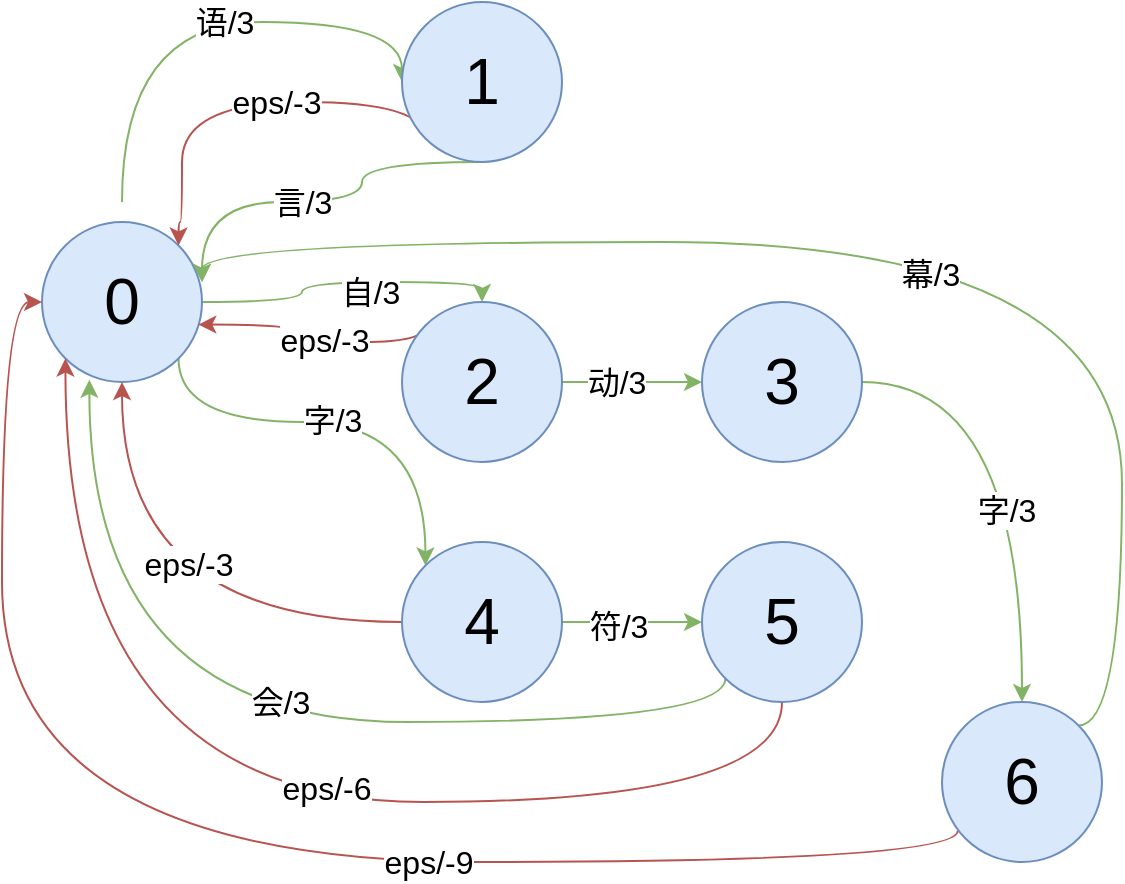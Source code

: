 <mxfile version="20.8.10" type="device"><diagram id="4JIKjBjhC0ut-5gH3ko0" name="Page-1"><mxGraphModel dx="683" dy="323" grid="1" gridSize="10" guides="1" tooltips="1" connect="1" arrows="1" fold="1" page="1" pageScale="1" pageWidth="827" pageHeight="1169" math="0" shadow="0"><root><mxCell id="0"/><mxCell id="1" parent="0"/><mxCell id="QykZusV3Cro3n6oAA-9S-8" style="edgeStyle=orthogonalEdgeStyle;curved=1;orthogonalLoop=1;jettySize=auto;html=1;entryX=0;entryY=0.5;entryDx=0;entryDy=0;fontSize=16;fillColor=#d5e8d4;strokeColor=#82b366;" edge="1" parent="1" target="QykZusV3Cro3n6oAA-9S-2"><mxGeometry relative="1" as="geometry"><mxPoint x="120" y="210" as="sourcePoint"/><Array as="points"><mxPoint x="120" y="120"/><mxPoint x="260" y="120"/></Array></mxGeometry></mxCell><mxCell id="QykZusV3Cro3n6oAA-9S-9" value="&lt;font style=&quot;font-size: 16px;&quot;&gt;语/3&lt;br&gt;&lt;/font&gt;" style="edgeLabel;html=1;align=center;verticalAlign=middle;resizable=0;points=[];fontSize=16;" vertex="1" connectable="0" parent="QykZusV3Cro3n6oAA-9S-8"><mxGeometry x="0.211" y="-12" relative="1" as="geometry"><mxPoint x="-17" y="-12" as="offset"/></mxGeometry></mxCell><mxCell id="QykZusV3Cro3n6oAA-9S-16" style="edgeStyle=orthogonalEdgeStyle;curved=1;orthogonalLoop=1;jettySize=auto;html=1;exitX=1;exitY=0.5;exitDx=0;exitDy=0;entryX=0.5;entryY=0;entryDx=0;entryDy=0;fontSize=32;fillColor=#d5e8d4;strokeColor=#82b366;" edge="1" parent="1" source="QykZusV3Cro3n6oAA-9S-1" target="QykZusV3Cro3n6oAA-9S-11"><mxGeometry relative="1" as="geometry"><Array as="points"><mxPoint x="210" y="260"/><mxPoint x="210" y="250"/><mxPoint x="300" y="250"/></Array></mxGeometry></mxCell><mxCell id="QykZusV3Cro3n6oAA-9S-17" value="&lt;font style=&quot;font-size: 16px;&quot;&gt;自/3&lt;/font&gt;" style="edgeLabel;html=1;align=center;verticalAlign=middle;resizable=0;points=[];fontSize=32;" vertex="1" connectable="0" parent="QykZusV3Cro3n6oAA-9S-16"><mxGeometry x="0.166" relative="1" as="geometry"><mxPoint as="offset"/></mxGeometry></mxCell><mxCell id="QykZusV3Cro3n6oAA-9S-24" style="edgeStyle=orthogonalEdgeStyle;curved=1;orthogonalLoop=1;jettySize=auto;html=1;exitX=1;exitY=1;exitDx=0;exitDy=0;entryX=0;entryY=0;entryDx=0;entryDy=0;fontSize=16;fillColor=#d5e8d4;strokeColor=#82b366;" edge="1" parent="1" source="QykZusV3Cro3n6oAA-9S-1" target="QykZusV3Cro3n6oAA-9S-13"><mxGeometry relative="1" as="geometry"><Array as="points"><mxPoint x="148" y="320"/><mxPoint x="272" y="320"/></Array></mxGeometry></mxCell><mxCell id="QykZusV3Cro3n6oAA-9S-25" value="字/3" style="edgeLabel;html=1;align=center;verticalAlign=middle;resizable=0;points=[];fontSize=16;" vertex="1" connectable="0" parent="QykZusV3Cro3n6oAA-9S-24"><mxGeometry x="-0.049" y="1" relative="1" as="geometry"><mxPoint as="offset"/></mxGeometry></mxCell><mxCell id="QykZusV3Cro3n6oAA-9S-1" value="&lt;font style=&quot;font-size: 32px;&quot;&gt;0&lt;/font&gt;" style="ellipse;whiteSpace=wrap;html=1;aspect=fixed;fillColor=#dae8fc;strokeColor=#6c8ebf;" vertex="1" parent="1"><mxGeometry x="80" y="220" width="80" height="80" as="geometry"/></mxCell><mxCell id="QykZusV3Cro3n6oAA-9S-5" style="edgeStyle=orthogonalEdgeStyle;curved=1;orthogonalLoop=1;jettySize=auto;html=1;exitX=0;exitY=1;exitDx=0;exitDy=0;entryX=1;entryY=0;entryDx=0;entryDy=0;fontSize=16;fillColor=#f8cecc;strokeColor=#b85450;" edge="1" parent="1" source="QykZusV3Cro3n6oAA-9S-2" target="QykZusV3Cro3n6oAA-9S-1"><mxGeometry relative="1" as="geometry"><Array as="points"><mxPoint x="272" y="160"/><mxPoint x="150" y="160"/><mxPoint x="150" y="220"/><mxPoint x="148" y="220"/></Array></mxGeometry></mxCell><mxCell id="QykZusV3Cro3n6oAA-9S-7" value="eps/-3" style="edgeLabel;html=1;align=center;verticalAlign=middle;resizable=0;points=[];fontSize=16;" vertex="1" connectable="0" parent="QykZusV3Cro3n6oAA-9S-5"><mxGeometry x="-0.124" y="2" relative="1" as="geometry"><mxPoint y="-2" as="offset"/></mxGeometry></mxCell><mxCell id="QykZusV3Cro3n6oAA-9S-6" style="edgeStyle=orthogonalEdgeStyle;curved=1;orthogonalLoop=1;jettySize=auto;html=1;exitX=0.5;exitY=1;exitDx=0;exitDy=0;fontSize=16;fillColor=#d5e8d4;strokeColor=#82b366;" edge="1" parent="1" source="QykZusV3Cro3n6oAA-9S-2"><mxGeometry relative="1" as="geometry"><mxPoint x="160" y="250" as="targetPoint"/><Array as="points"><mxPoint x="240" y="190"/><mxPoint x="240" y="210"/><mxPoint x="160" y="210"/></Array></mxGeometry></mxCell><mxCell id="QykZusV3Cro3n6oAA-9S-10" value="言/3" style="edgeLabel;html=1;align=center;verticalAlign=middle;resizable=0;points=[];fontSize=16;" vertex="1" connectable="0" parent="QykZusV3Cro3n6oAA-9S-6"><mxGeometry x="0.022" y="-17" relative="1" as="geometry"><mxPoint x="-8" y="17" as="offset"/></mxGeometry></mxCell><mxCell id="QykZusV3Cro3n6oAA-9S-2" value="&lt;font style=&quot;font-size: 32px;&quot;&gt;1&lt;/font&gt;" style="ellipse;whiteSpace=wrap;html=1;aspect=fixed;fillColor=#dae8fc;strokeColor=#6c8ebf;" vertex="1" parent="1"><mxGeometry x="260" y="110" width="80" height="80" as="geometry"/></mxCell><mxCell id="QykZusV3Cro3n6oAA-9S-18" style="edgeStyle=orthogonalEdgeStyle;curved=1;orthogonalLoop=1;jettySize=auto;html=1;exitX=0;exitY=0;exitDx=0;exitDy=0;entryX=0.977;entryY=0.641;entryDx=0;entryDy=0;entryPerimeter=0;fontSize=16;fillColor=#f8cecc;strokeColor=#b85450;" edge="1" parent="1" source="QykZusV3Cro3n6oAA-9S-11" target="QykZusV3Cro3n6oAA-9S-1"><mxGeometry relative="1" as="geometry"><Array as="points"><mxPoint x="272" y="280"/><mxPoint x="210" y="280"/><mxPoint x="210" y="271"/></Array></mxGeometry></mxCell><mxCell id="QykZusV3Cro3n6oAA-9S-19" value="eps/-3" style="edgeLabel;html=1;align=center;verticalAlign=middle;resizable=0;points=[];fontSize=16;" vertex="1" connectable="0" parent="QykZusV3Cro3n6oAA-9S-18"><mxGeometry x="-0.088" y="-1" relative="1" as="geometry"><mxPoint as="offset"/></mxGeometry></mxCell><mxCell id="QykZusV3Cro3n6oAA-9S-20" style="edgeStyle=orthogonalEdgeStyle;curved=1;orthogonalLoop=1;jettySize=auto;html=1;entryX=0;entryY=0.5;entryDx=0;entryDy=0;fontSize=16;fillColor=#d5e8d4;strokeColor=#82b366;" edge="1" parent="1" source="QykZusV3Cro3n6oAA-9S-11" target="QykZusV3Cro3n6oAA-9S-12"><mxGeometry relative="1" as="geometry"/></mxCell><mxCell id="QykZusV3Cro3n6oAA-9S-21" value="动/3" style="edgeLabel;html=1;align=center;verticalAlign=middle;resizable=0;points=[];fontSize=16;" vertex="1" connectable="0" parent="QykZusV3Cro3n6oAA-9S-20"><mxGeometry x="-0.237" relative="1" as="geometry"><mxPoint as="offset"/></mxGeometry></mxCell><mxCell id="QykZusV3Cro3n6oAA-9S-11" value="&lt;font style=&quot;font-size: 32px;&quot;&gt;2&lt;/font&gt;" style="ellipse;whiteSpace=wrap;html=1;aspect=fixed;fillColor=#dae8fc;strokeColor=#6c8ebf;" vertex="1" parent="1"><mxGeometry x="260" y="260" width="80" height="80" as="geometry"/></mxCell><mxCell id="QykZusV3Cro3n6oAA-9S-22" style="edgeStyle=orthogonalEdgeStyle;curved=1;orthogonalLoop=1;jettySize=auto;html=1;fontSize=16;fillColor=#d5e8d4;strokeColor=#82b366;" edge="1" parent="1" source="QykZusV3Cro3n6oAA-9S-12" target="QykZusV3Cro3n6oAA-9S-14"><mxGeometry relative="1" as="geometry"/></mxCell><mxCell id="QykZusV3Cro3n6oAA-9S-23" value="字/3" style="edgeLabel;html=1;align=center;verticalAlign=middle;resizable=0;points=[];fontSize=16;" vertex="1" connectable="0" parent="QykZusV3Cro3n6oAA-9S-22"><mxGeometry x="0.199" y="-8" relative="1" as="geometry"><mxPoint as="offset"/></mxGeometry></mxCell><mxCell id="QykZusV3Cro3n6oAA-9S-12" value="&lt;font style=&quot;font-size: 32px;&quot;&gt;3&lt;/font&gt;" style="ellipse;whiteSpace=wrap;html=1;aspect=fixed;fillColor=#dae8fc;strokeColor=#6c8ebf;" vertex="1" parent="1"><mxGeometry x="410" y="260" width="80" height="80" as="geometry"/></mxCell><mxCell id="QykZusV3Cro3n6oAA-9S-26" style="edgeStyle=orthogonalEdgeStyle;curved=1;orthogonalLoop=1;jettySize=auto;html=1;exitX=0;exitY=0.5;exitDx=0;exitDy=0;fontSize=16;fillColor=#f8cecc;strokeColor=#b85450;" edge="1" parent="1" source="QykZusV3Cro3n6oAA-9S-13" target="QykZusV3Cro3n6oAA-9S-1"><mxGeometry relative="1" as="geometry"/></mxCell><mxCell id="QykZusV3Cro3n6oAA-9S-27" value="eps/-3" style="edgeLabel;html=1;align=center;verticalAlign=middle;resizable=0;points=[];fontSize=16;" vertex="1" connectable="0" parent="QykZusV3Cro3n6oAA-9S-26"><mxGeometry x="-0.177" y="-29" relative="1" as="geometry"><mxPoint as="offset"/></mxGeometry></mxCell><mxCell id="QykZusV3Cro3n6oAA-9S-28" style="edgeStyle=orthogonalEdgeStyle;curved=1;orthogonalLoop=1;jettySize=auto;html=1;exitX=1;exitY=0.5;exitDx=0;exitDy=0;fontSize=16;fillColor=#d5e8d4;strokeColor=#82b366;" edge="1" parent="1" source="QykZusV3Cro3n6oAA-9S-13" target="QykZusV3Cro3n6oAA-9S-15"><mxGeometry relative="1" as="geometry"/></mxCell><mxCell id="QykZusV3Cro3n6oAA-9S-29" value="符/3" style="edgeLabel;html=1;align=center;verticalAlign=middle;resizable=0;points=[];fontSize=16;" vertex="1" connectable="0" parent="QykZusV3Cro3n6oAA-9S-28"><mxGeometry x="-0.213" y="-2" relative="1" as="geometry"><mxPoint as="offset"/></mxGeometry></mxCell><mxCell id="QykZusV3Cro3n6oAA-9S-13" value="&lt;font style=&quot;font-size: 32px;&quot;&gt;4&lt;/font&gt;" style="ellipse;whiteSpace=wrap;html=1;aspect=fixed;fillColor=#dae8fc;strokeColor=#6c8ebf;" vertex="1" parent="1"><mxGeometry x="260" y="380" width="80" height="80" as="geometry"/></mxCell><mxCell id="QykZusV3Cro3n6oAA-9S-32" style="edgeStyle=orthogonalEdgeStyle;curved=1;orthogonalLoop=1;jettySize=auto;html=1;entryX=0;entryY=0.5;entryDx=0;entryDy=0;fontSize=16;exitX=0.099;exitY=0.805;exitDx=0;exitDy=0;exitPerimeter=0;fillColor=#f8cecc;strokeColor=#b85450;" edge="1" parent="1" source="QykZusV3Cro3n6oAA-9S-14" target="QykZusV3Cro3n6oAA-9S-1"><mxGeometry relative="1" as="geometry"><Array as="points"><mxPoint x="538" y="540"/><mxPoint x="60" y="540"/><mxPoint x="60" y="260"/></Array></mxGeometry></mxCell><mxCell id="QykZusV3Cro3n6oAA-9S-33" value="eps/-9" style="edgeLabel;html=1;align=center;verticalAlign=middle;resizable=0;points=[];fontSize=16;" vertex="1" connectable="0" parent="QykZusV3Cro3n6oAA-9S-32"><mxGeometry x="-0.292" y="-15" relative="1" as="geometry"><mxPoint y="15" as="offset"/></mxGeometry></mxCell><mxCell id="QykZusV3Cro3n6oAA-9S-35" style="edgeStyle=orthogonalEdgeStyle;curved=1;orthogonalLoop=1;jettySize=auto;html=1;exitX=1;exitY=0;exitDx=0;exitDy=0;fontSize=16;fillColor=#d5e8d4;strokeColor=#82b366;" edge="1" parent="1" source="QykZusV3Cro3n6oAA-9S-14"><mxGeometry relative="1" as="geometry"><mxPoint x="160" y="250" as="targetPoint"/><Array as="points"><mxPoint x="620" y="472"/><mxPoint x="620" y="230"/><mxPoint x="160" y="230"/></Array></mxGeometry></mxCell><mxCell id="QykZusV3Cro3n6oAA-9S-36" value="幕/3" style="edgeLabel;html=1;align=center;verticalAlign=middle;resizable=0;points=[];fontSize=16;" vertex="1" connectable="0" parent="QykZusV3Cro3n6oAA-9S-35"><mxGeometry x="-0.033" y="16" relative="1" as="geometry"><mxPoint as="offset"/></mxGeometry></mxCell><mxCell id="QykZusV3Cro3n6oAA-9S-14" value="&lt;font style=&quot;font-size: 32px;&quot;&gt;6&lt;/font&gt;" style="ellipse;whiteSpace=wrap;html=1;aspect=fixed;fillColor=#dae8fc;strokeColor=#6c8ebf;" vertex="1" parent="1"><mxGeometry x="530" y="460" width="80" height="80" as="geometry"/></mxCell><mxCell id="QykZusV3Cro3n6oAA-9S-30" style="edgeStyle=orthogonalEdgeStyle;curved=1;orthogonalLoop=1;jettySize=auto;html=1;exitX=0.5;exitY=1;exitDx=0;exitDy=0;entryX=0;entryY=1;entryDx=0;entryDy=0;fontSize=16;fillColor=#f8cecc;strokeColor=#b85450;" edge="1" parent="1" source="QykZusV3Cro3n6oAA-9S-15" target="QykZusV3Cro3n6oAA-9S-1"><mxGeometry relative="1" as="geometry"><Array as="points"><mxPoint x="450" y="510"/><mxPoint x="92" y="510"/></Array></mxGeometry></mxCell><mxCell id="QykZusV3Cro3n6oAA-9S-31" value="eps/-6" style="edgeLabel;html=1;align=center;verticalAlign=middle;resizable=0;points=[];fontSize=16;" vertex="1" connectable="0" parent="QykZusV3Cro3n6oAA-9S-30"><mxGeometry x="-0.117" y="-7" relative="1" as="geometry"><mxPoint as="offset"/></mxGeometry></mxCell><mxCell id="QykZusV3Cro3n6oAA-9S-37" style="edgeStyle=orthogonalEdgeStyle;curved=1;orthogonalLoop=1;jettySize=auto;html=1;exitX=0;exitY=1;exitDx=0;exitDy=0;entryX=0.296;entryY=0.986;entryDx=0;entryDy=0;entryPerimeter=0;fontSize=16;fillColor=#d5e8d4;strokeColor=#82b366;" edge="1" parent="1" source="QykZusV3Cro3n6oAA-9S-15" target="QykZusV3Cro3n6oAA-9S-1"><mxGeometry relative="1" as="geometry"><Array as="points"><mxPoint x="422" y="470"/><mxPoint x="104" y="470"/></Array></mxGeometry></mxCell><mxCell id="QykZusV3Cro3n6oAA-9S-38" value="会/3" style="edgeLabel;html=1;align=center;verticalAlign=middle;resizable=0;points=[];fontSize=16;" vertex="1" connectable="0" parent="QykZusV3Cro3n6oAA-9S-37"><mxGeometry x="-0.043" y="-10" relative="1" as="geometry"><mxPoint as="offset"/></mxGeometry></mxCell><mxCell id="QykZusV3Cro3n6oAA-9S-15" value="&lt;font style=&quot;font-size: 32px;&quot;&gt;5&lt;/font&gt;" style="ellipse;whiteSpace=wrap;html=1;aspect=fixed;fillColor=#dae8fc;strokeColor=#6c8ebf;" vertex="1" parent="1"><mxGeometry x="410" y="380" width="80" height="80" as="geometry"/></mxCell></root></mxGraphModel></diagram></mxfile>
